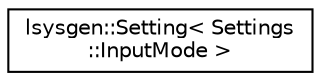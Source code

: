 digraph "Graphical Class Hierarchy"
{
 // LATEX_PDF_SIZE
  edge [fontname="Helvetica",fontsize="10",labelfontname="Helvetica",labelfontsize="10"];
  node [fontname="Helvetica",fontsize="10",shape=record];
  rankdir="LR";
  Node0 [label="lsysgen::Setting\< Settings\l::InputMode \>",height=0.2,width=0.4,color="black", fillcolor="white", style="filled",URL="$classlsysgen_1_1Setting.html",tooltip=" "];
}
